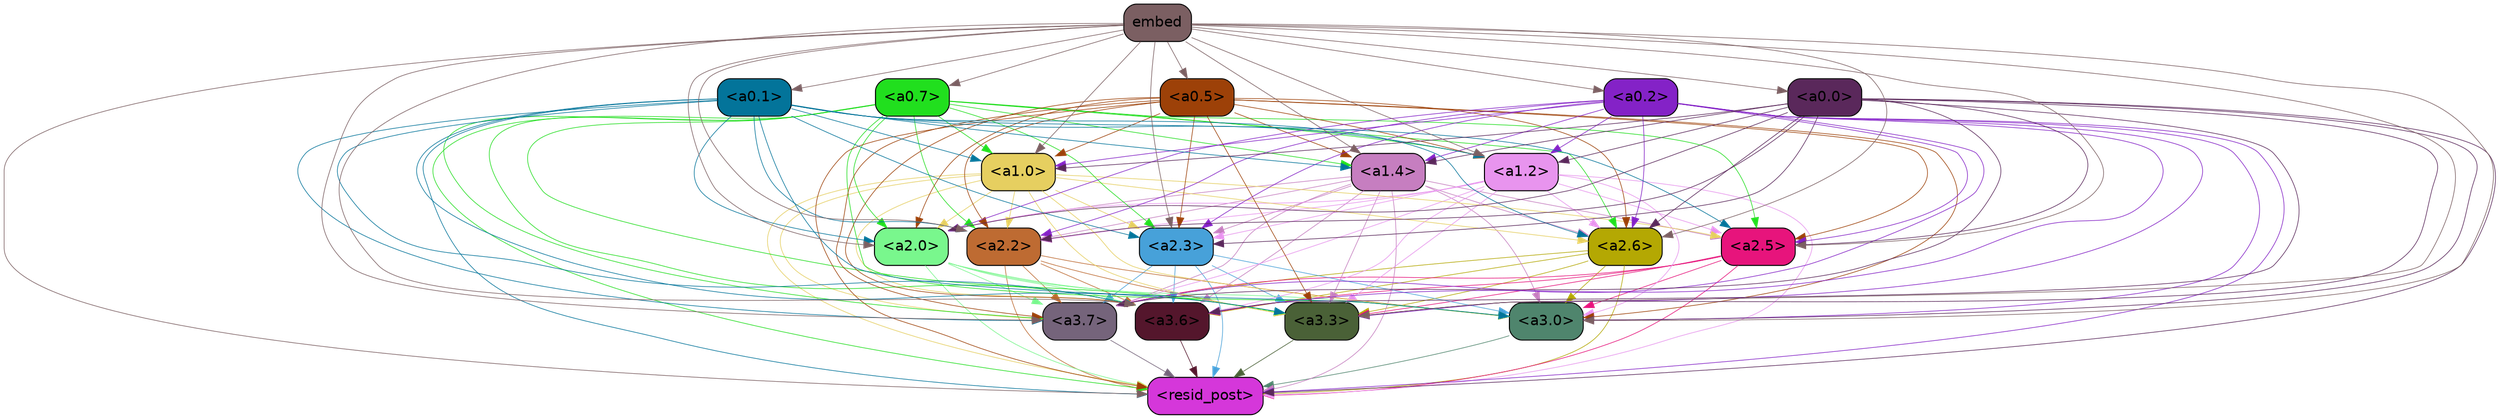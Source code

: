 strict digraph "" {
	graph [bgcolor=transparent,
		layout=dot,
		overlap=false,
		splines=true
	];
	"<a3.7>"	[color=black,
		fillcolor="#75647b",
		fontname=Helvetica,
		shape=box,
		style="filled, rounded"];
	"<resid_post>"	[color=black,
		fillcolor="#d537da",
		fontname=Helvetica,
		shape=box,
		style="filled, rounded"];
	"<a3.7>" -> "<resid_post>"	[color="#75647b",
		penwidth=0.6];
	"<a3.6>"	[color=black,
		fillcolor="#54162c",
		fontname=Helvetica,
		shape=box,
		style="filled, rounded"];
	"<a3.6>" -> "<resid_post>"	[color="#54162c",
		penwidth=0.6];
	"<a3.3>"	[color=black,
		fillcolor="#4a6137",
		fontname=Helvetica,
		shape=box,
		style="filled, rounded"];
	"<a3.3>" -> "<resid_post>"	[color="#4a6137",
		penwidth=0.6];
	"<a3.0>"	[color=black,
		fillcolor="#4f856d",
		fontname=Helvetica,
		shape=box,
		style="filled, rounded"];
	"<a3.0>" -> "<resid_post>"	[color="#4f856d",
		penwidth=0.6];
	"<a2.6>"	[color=black,
		fillcolor="#b4a803",
		fontname=Helvetica,
		shape=box,
		style="filled, rounded"];
	"<a2.6>" -> "<a3.7>"	[color="#b4a803",
		penwidth=0.6];
	"<a2.6>" -> "<resid_post>"	[color="#b4a803",
		penwidth=0.6];
	"<a2.6>" -> "<a3.6>"	[color="#b4a803",
		penwidth=0.6];
	"<a2.6>" -> "<a3.3>"	[color="#b4a803",
		penwidth=0.6];
	"<a2.6>" -> "<a3.0>"	[color="#b4a803",
		penwidth=0.6];
	"<a2.5>"	[color=black,
		fillcolor="#e7147c",
		fontname=Helvetica,
		shape=box,
		style="filled, rounded"];
	"<a2.5>" -> "<a3.7>"	[color="#e7147c",
		penwidth=0.6];
	"<a2.5>" -> "<resid_post>"	[color="#e7147c",
		penwidth=0.6];
	"<a2.5>" -> "<a3.6>"	[color="#e7147c",
		penwidth=0.6];
	"<a2.5>" -> "<a3.3>"	[color="#e7147c",
		penwidth=0.6];
	"<a2.5>" -> "<a3.0>"	[color="#e7147c",
		penwidth=0.6];
	"<a2.3>"	[color=black,
		fillcolor="#47a1d9",
		fontname=Helvetica,
		shape=box,
		style="filled, rounded"];
	"<a2.3>" -> "<a3.7>"	[color="#47a1d9",
		penwidth=0.6];
	"<a2.3>" -> "<resid_post>"	[color="#47a1d9",
		penwidth=0.6];
	"<a2.3>" -> "<a3.6>"	[color="#47a1d9",
		penwidth=0.6];
	"<a2.3>" -> "<a3.3>"	[color="#47a1d9",
		penwidth=0.6];
	"<a2.3>" -> "<a3.0>"	[color="#47a1d9",
		penwidth=0.6];
	"<a2.2>"	[color=black,
		fillcolor="#be6b32",
		fontname=Helvetica,
		shape=box,
		style="filled, rounded"];
	"<a2.2>" -> "<a3.7>"	[color="#be6b32",
		penwidth=0.6];
	"<a2.2>" -> "<resid_post>"	[color="#be6b32",
		penwidth=0.6];
	"<a2.2>" -> "<a3.6>"	[color="#be6b32",
		penwidth=0.6];
	"<a2.2>" -> "<a3.3>"	[color="#be6b32",
		penwidth=0.6];
	"<a2.2>" -> "<a3.0>"	[color="#be6b32",
		penwidth=0.6];
	"<a2.0>"	[color=black,
		fillcolor="#79f78d",
		fontname=Helvetica,
		shape=box,
		style="filled, rounded"];
	"<a2.0>" -> "<a3.7>"	[color="#79f78d",
		penwidth=0.6];
	"<a2.0>" -> "<resid_post>"	[color="#79f78d",
		penwidth=0.6];
	"<a2.0>" -> "<a3.6>"	[color="#79f78d",
		penwidth=0.6];
	"<a2.0>" -> "<a3.3>"	[color="#79f78d",
		penwidth=0.6];
	"<a2.0>" -> "<a3.0>"	[color="#79f78d",
		penwidth=0.6];
	"<a1.4>"	[color=black,
		fillcolor="#c67ec0",
		fontname=Helvetica,
		shape=box,
		style="filled, rounded"];
	"<a1.4>" -> "<a3.7>"	[color="#c67ec0",
		penwidth=0.6];
	"<a1.4>" -> "<resid_post>"	[color="#c67ec0",
		penwidth=0.6];
	"<a1.4>" -> "<a3.6>"	[color="#c67ec0",
		penwidth=0.6];
	"<a1.4>" -> "<a3.3>"	[color="#c67ec0",
		penwidth=0.6];
	"<a1.4>" -> "<a3.0>"	[color="#c67ec0",
		penwidth=0.6];
	"<a1.4>" -> "<a2.6>"	[color="#c67ec0",
		penwidth=0.6];
	"<a1.4>" -> "<a2.5>"	[color="#c67ec0",
		penwidth=0.6];
	"<a1.4>" -> "<a2.3>"	[color="#c67ec0",
		penwidth=0.6];
	"<a1.4>" -> "<a2.2>"	[color="#c67ec0",
		penwidth=0.6];
	"<a1.4>" -> "<a2.0>"	[color="#c67ec0",
		penwidth=0.6];
	"<a1.2>"	[color=black,
		fillcolor="#e894ee",
		fontname=Helvetica,
		shape=box,
		style="filled, rounded"];
	"<a1.2>" -> "<a3.7>"	[color="#e894ee",
		penwidth=0.6];
	"<a1.2>" -> "<resid_post>"	[color="#e894ee",
		penwidth=0.6];
	"<a1.2>" -> "<a3.6>"	[color="#e894ee",
		penwidth=0.6];
	"<a1.2>" -> "<a3.3>"	[color="#e894ee",
		penwidth=0.6];
	"<a1.2>" -> "<a3.0>"	[color="#e894ee",
		penwidth=0.6];
	"<a1.2>" -> "<a2.6>"	[color="#e894ee",
		penwidth=0.6];
	"<a1.2>" -> "<a2.5>"	[color="#e894ee",
		penwidth=0.6];
	"<a1.2>" -> "<a2.3>"	[color="#e894ee",
		penwidth=0.6];
	"<a1.2>" -> "<a2.2>"	[color="#e894ee",
		penwidth=0.6];
	"<a1.2>" -> "<a2.0>"	[color="#e894ee",
		penwidth=0.6];
	"<a1.0>"	[color=black,
		fillcolor="#e6cf60",
		fontname=Helvetica,
		shape=box,
		style="filled, rounded"];
	"<a1.0>" -> "<a3.7>"	[color="#e6cf60",
		penwidth=0.6];
	"<a1.0>" -> "<resid_post>"	[color="#e6cf60",
		penwidth=0.6];
	"<a1.0>" -> "<a3.6>"	[color="#e6cf60",
		penwidth=0.6];
	"<a1.0>" -> "<a3.3>"	[color="#e6cf60",
		penwidth=0.6];
	"<a1.0>" -> "<a3.0>"	[color="#e6cf60",
		penwidth=0.6];
	"<a1.0>" -> "<a2.6>"	[color="#e6cf60",
		penwidth=0.6];
	"<a1.0>" -> "<a2.5>"	[color="#e6cf60",
		penwidth=0.6];
	"<a1.0>" -> "<a2.3>"	[color="#e6cf60",
		penwidth=0.6];
	"<a1.0>" -> "<a2.2>"	[color="#e6cf60",
		penwidth=0.6];
	"<a1.0>" -> "<a2.0>"	[color="#e6cf60",
		penwidth=0.6];
	"<a0.7>"	[color=black,
		fillcolor="#21df1e",
		fontname=Helvetica,
		shape=box,
		style="filled, rounded"];
	"<a0.7>" -> "<a3.7>"	[color="#21df1e",
		penwidth=0.6];
	"<a0.7>" -> "<resid_post>"	[color="#21df1e",
		penwidth=0.6];
	"<a0.7>" -> "<a3.6>"	[color="#21df1e",
		penwidth=0.6];
	"<a0.7>" -> "<a3.3>"	[color="#21df1e",
		penwidth=0.6];
	"<a0.7>" -> "<a3.0>"	[color="#21df1e",
		penwidth=0.6];
	"<a0.7>" -> "<a2.6>"	[color="#21df1e",
		penwidth=0.6];
	"<a0.7>" -> "<a2.5>"	[color="#21df1e",
		penwidth=0.6];
	"<a0.7>" -> "<a2.3>"	[color="#21df1e",
		penwidth=0.6];
	"<a0.7>" -> "<a2.2>"	[color="#21df1e",
		penwidth=0.6];
	"<a0.7>" -> "<a2.0>"	[color="#21df1e",
		penwidth=0.6];
	"<a0.7>" -> "<a1.4>"	[color="#21df1e",
		penwidth=0.6];
	"<a0.7>" -> "<a1.2>"	[color="#21df1e",
		penwidth=0.6];
	"<a0.7>" -> "<a1.0>"	[color="#21df1e",
		penwidth=0.6];
	"<a0.5>"	[color=black,
		fillcolor="#9d4108",
		fontname=Helvetica,
		shape=box,
		style="filled, rounded"];
	"<a0.5>" -> "<a3.7>"	[color="#9d4108",
		penwidth=0.6];
	"<a0.5>" -> "<resid_post>"	[color="#9d4108",
		penwidth=0.6];
	"<a0.5>" -> "<a3.6>"	[color="#9d4108",
		penwidth=0.6];
	"<a0.5>" -> "<a3.3>"	[color="#9d4108",
		penwidth=0.6];
	"<a0.5>" -> "<a3.0>"	[color="#9d4108",
		penwidth=0.6];
	"<a0.5>" -> "<a2.6>"	[color="#9d4108",
		penwidth=0.6];
	"<a0.5>" -> "<a2.5>"	[color="#9d4108",
		penwidth=0.6];
	"<a0.5>" -> "<a2.3>"	[color="#9d4108",
		penwidth=0.6];
	"<a0.5>" -> "<a2.2>"	[color="#9d4108",
		penwidth=0.6];
	"<a0.5>" -> "<a2.0>"	[color="#9d4108",
		penwidth=0.6];
	"<a0.5>" -> "<a1.4>"	[color="#9d4108",
		penwidth=0.6];
	"<a0.5>" -> "<a1.2>"	[color="#9d4108",
		penwidth=0.6];
	"<a0.5>" -> "<a1.0>"	[color="#9d4108",
		penwidth=0.6];
	"<a0.2>"	[color=black,
		fillcolor="#8422c7",
		fontname=Helvetica,
		shape=box,
		style="filled, rounded"];
	"<a0.2>" -> "<a3.7>"	[color="#8422c7",
		penwidth=0.6];
	"<a0.2>" -> "<resid_post>"	[color="#8422c7",
		penwidth=0.6];
	"<a0.2>" -> "<a3.6>"	[color="#8422c7",
		penwidth=0.6];
	"<a0.2>" -> "<a3.3>"	[color="#8422c7",
		penwidth=0.6];
	"<a0.2>" -> "<a3.0>"	[color="#8422c7",
		penwidth=0.6];
	"<a0.2>" -> "<a2.6>"	[color="#8422c7",
		penwidth=0.6];
	"<a0.2>" -> "<a2.5>"	[color="#8422c7",
		penwidth=0.6];
	"<a0.2>" -> "<a2.3>"	[color="#8422c7",
		penwidth=0.6];
	"<a0.2>" -> "<a2.2>"	[color="#8422c7",
		penwidth=0.6];
	"<a0.2>" -> "<a2.0>"	[color="#8422c7",
		penwidth=0.6];
	"<a0.2>" -> "<a1.4>"	[color="#8422c7",
		penwidth=0.6];
	"<a0.2>" -> "<a1.2>"	[color="#8422c7",
		penwidth=0.6];
	"<a0.2>" -> "<a1.0>"	[color="#8422c7",
		penwidth=0.6];
	"<a0.1>"	[color=black,
		fillcolor="#03749a",
		fontname=Helvetica,
		shape=box,
		style="filled, rounded"];
	"<a0.1>" -> "<a3.7>"	[color="#03749a",
		penwidth=0.6];
	"<a0.1>" -> "<resid_post>"	[color="#03749a",
		penwidth=0.6];
	"<a0.1>" -> "<a3.6>"	[color="#03749a",
		penwidth=0.6];
	"<a0.1>" -> "<a3.3>"	[color="#03749a",
		penwidth=0.6];
	"<a0.1>" -> "<a3.0>"	[color="#03749a",
		penwidth=0.6];
	"<a0.1>" -> "<a2.6>"	[color="#03749a",
		penwidth=0.6];
	"<a0.1>" -> "<a2.5>"	[color="#03749a",
		penwidth=0.6];
	"<a0.1>" -> "<a2.3>"	[color="#03749a",
		penwidth=0.6];
	"<a0.1>" -> "<a2.2>"	[color="#03749a",
		penwidth=0.6];
	"<a0.1>" -> "<a2.0>"	[color="#03749a",
		penwidth=0.6];
	"<a0.1>" -> "<a1.4>"	[color="#03749a",
		penwidth=0.6];
	"<a0.1>" -> "<a1.2>"	[color="#03749a",
		penwidth=0.6];
	"<a0.1>" -> "<a1.0>"	[color="#03749a",
		penwidth=0.6];
	"<a0.0>"	[color=black,
		fillcolor="#5a285b",
		fontname=Helvetica,
		shape=box,
		style="filled, rounded"];
	"<a0.0>" -> "<a3.7>"	[color="#5a285b",
		penwidth=0.6];
	"<a0.0>" -> "<resid_post>"	[color="#5a285b",
		penwidth=0.6];
	"<a0.0>" -> "<a3.6>"	[color="#5a285b",
		penwidth=0.6];
	"<a0.0>" -> "<a3.3>"	[color="#5a285b",
		penwidth=0.6];
	"<a0.0>" -> "<a3.0>"	[color="#5a285b",
		penwidth=0.6];
	"<a0.0>" -> "<a2.6>"	[color="#5a285b",
		penwidth=0.6];
	"<a0.0>" -> "<a2.5>"	[color="#5a285b",
		penwidth=0.6];
	"<a0.0>" -> "<a2.3>"	[color="#5a285b",
		penwidth=0.6];
	"<a0.0>" -> "<a2.2>"	[color="#5a285b",
		penwidth=0.6];
	"<a0.0>" -> "<a2.0>"	[color="#5a285b",
		penwidth=0.6];
	"<a0.0>" -> "<a1.4>"	[color="#5a285b",
		penwidth=0.6];
	"<a0.0>" -> "<a1.2>"	[color="#5a285b",
		penwidth=0.6];
	"<a0.0>" -> "<a1.0>"	[color="#5a285b",
		penwidth=0.6];
	embed	[color=black,
		fillcolor="#7b5f62",
		fontname=Helvetica,
		shape=box,
		style="filled, rounded"];
	embed -> "<a3.7>"	[color="#7b5f62",
		penwidth=0.6];
	embed -> "<resid_post>"	[color="#7b5f62",
		penwidth=0.6];
	embed -> "<a3.6>"	[color="#7b5f62",
		penwidth=0.6];
	embed -> "<a3.3>"	[color="#7b5f62",
		penwidth=0.6];
	embed -> "<a3.0>"	[color="#7b5f62",
		penwidth=0.6];
	embed -> "<a2.6>"	[color="#7b5f62",
		penwidth=0.6];
	embed -> "<a2.5>"	[color="#7b5f62",
		penwidth=0.6];
	embed -> "<a2.3>"	[color="#7b5f62",
		penwidth=0.6];
	embed -> "<a2.2>"	[color="#7b5f62",
		penwidth=0.6];
	embed -> "<a2.0>"	[color="#7b5f62",
		penwidth=0.6];
	embed -> "<a1.4>"	[color="#7b5f62",
		penwidth=0.6];
	embed -> "<a1.2>"	[color="#7b5f62",
		penwidth=0.6];
	embed -> "<a1.0>"	[color="#7b5f62",
		penwidth=0.6];
	embed -> "<a0.7>"	[color="#7b5f62",
		penwidth=0.6];
	embed -> "<a0.5>"	[color="#7b5f62",
		penwidth=0.6];
	embed -> "<a0.2>"	[color="#7b5f62",
		penwidth=0.6];
	embed -> "<a0.1>"	[color="#7b5f62",
		penwidth=0.6];
	embed -> "<a0.0>"	[color="#7b5f62",
		penwidth=0.6];
}
